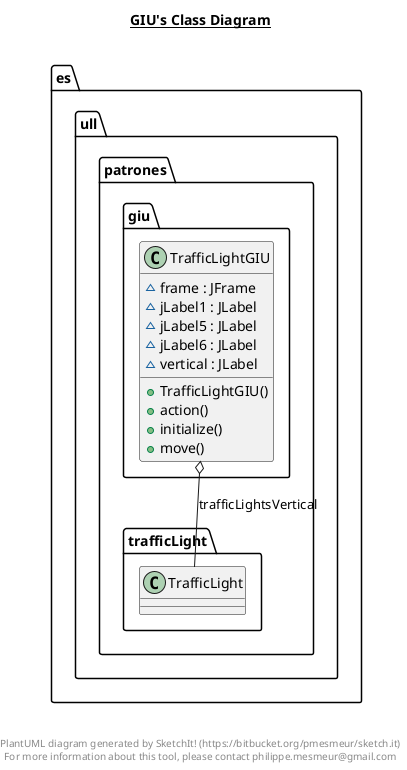 @startuml

title __GIU's Class Diagram__\n

  namespace es.ull.patrones {
    namespace es.ull.patrones.giu {
      class es.ull.patrones.giu.TrafficLightGIU {
          ~ frame : JFrame
          ~ jLabel1 : JLabel
          ~ jLabel5 : JLabel
          ~ jLabel6 : JLabel
          ~ vertical : JLabel
          + TrafficLightGIU()
          + action()
          + initialize()
          + move()
      }
    }
  }
  

  es.ull.patrones.giu.TrafficLightGIU o-- es.ull.patrones.trafficLight.TrafficLight : trafficLightsVertical


right footer


PlantUML diagram generated by SketchIt! (https://bitbucket.org/pmesmeur/sketch.it)
For more information about this tool, please contact philippe.mesmeur@gmail.com
endfooter

@enduml
